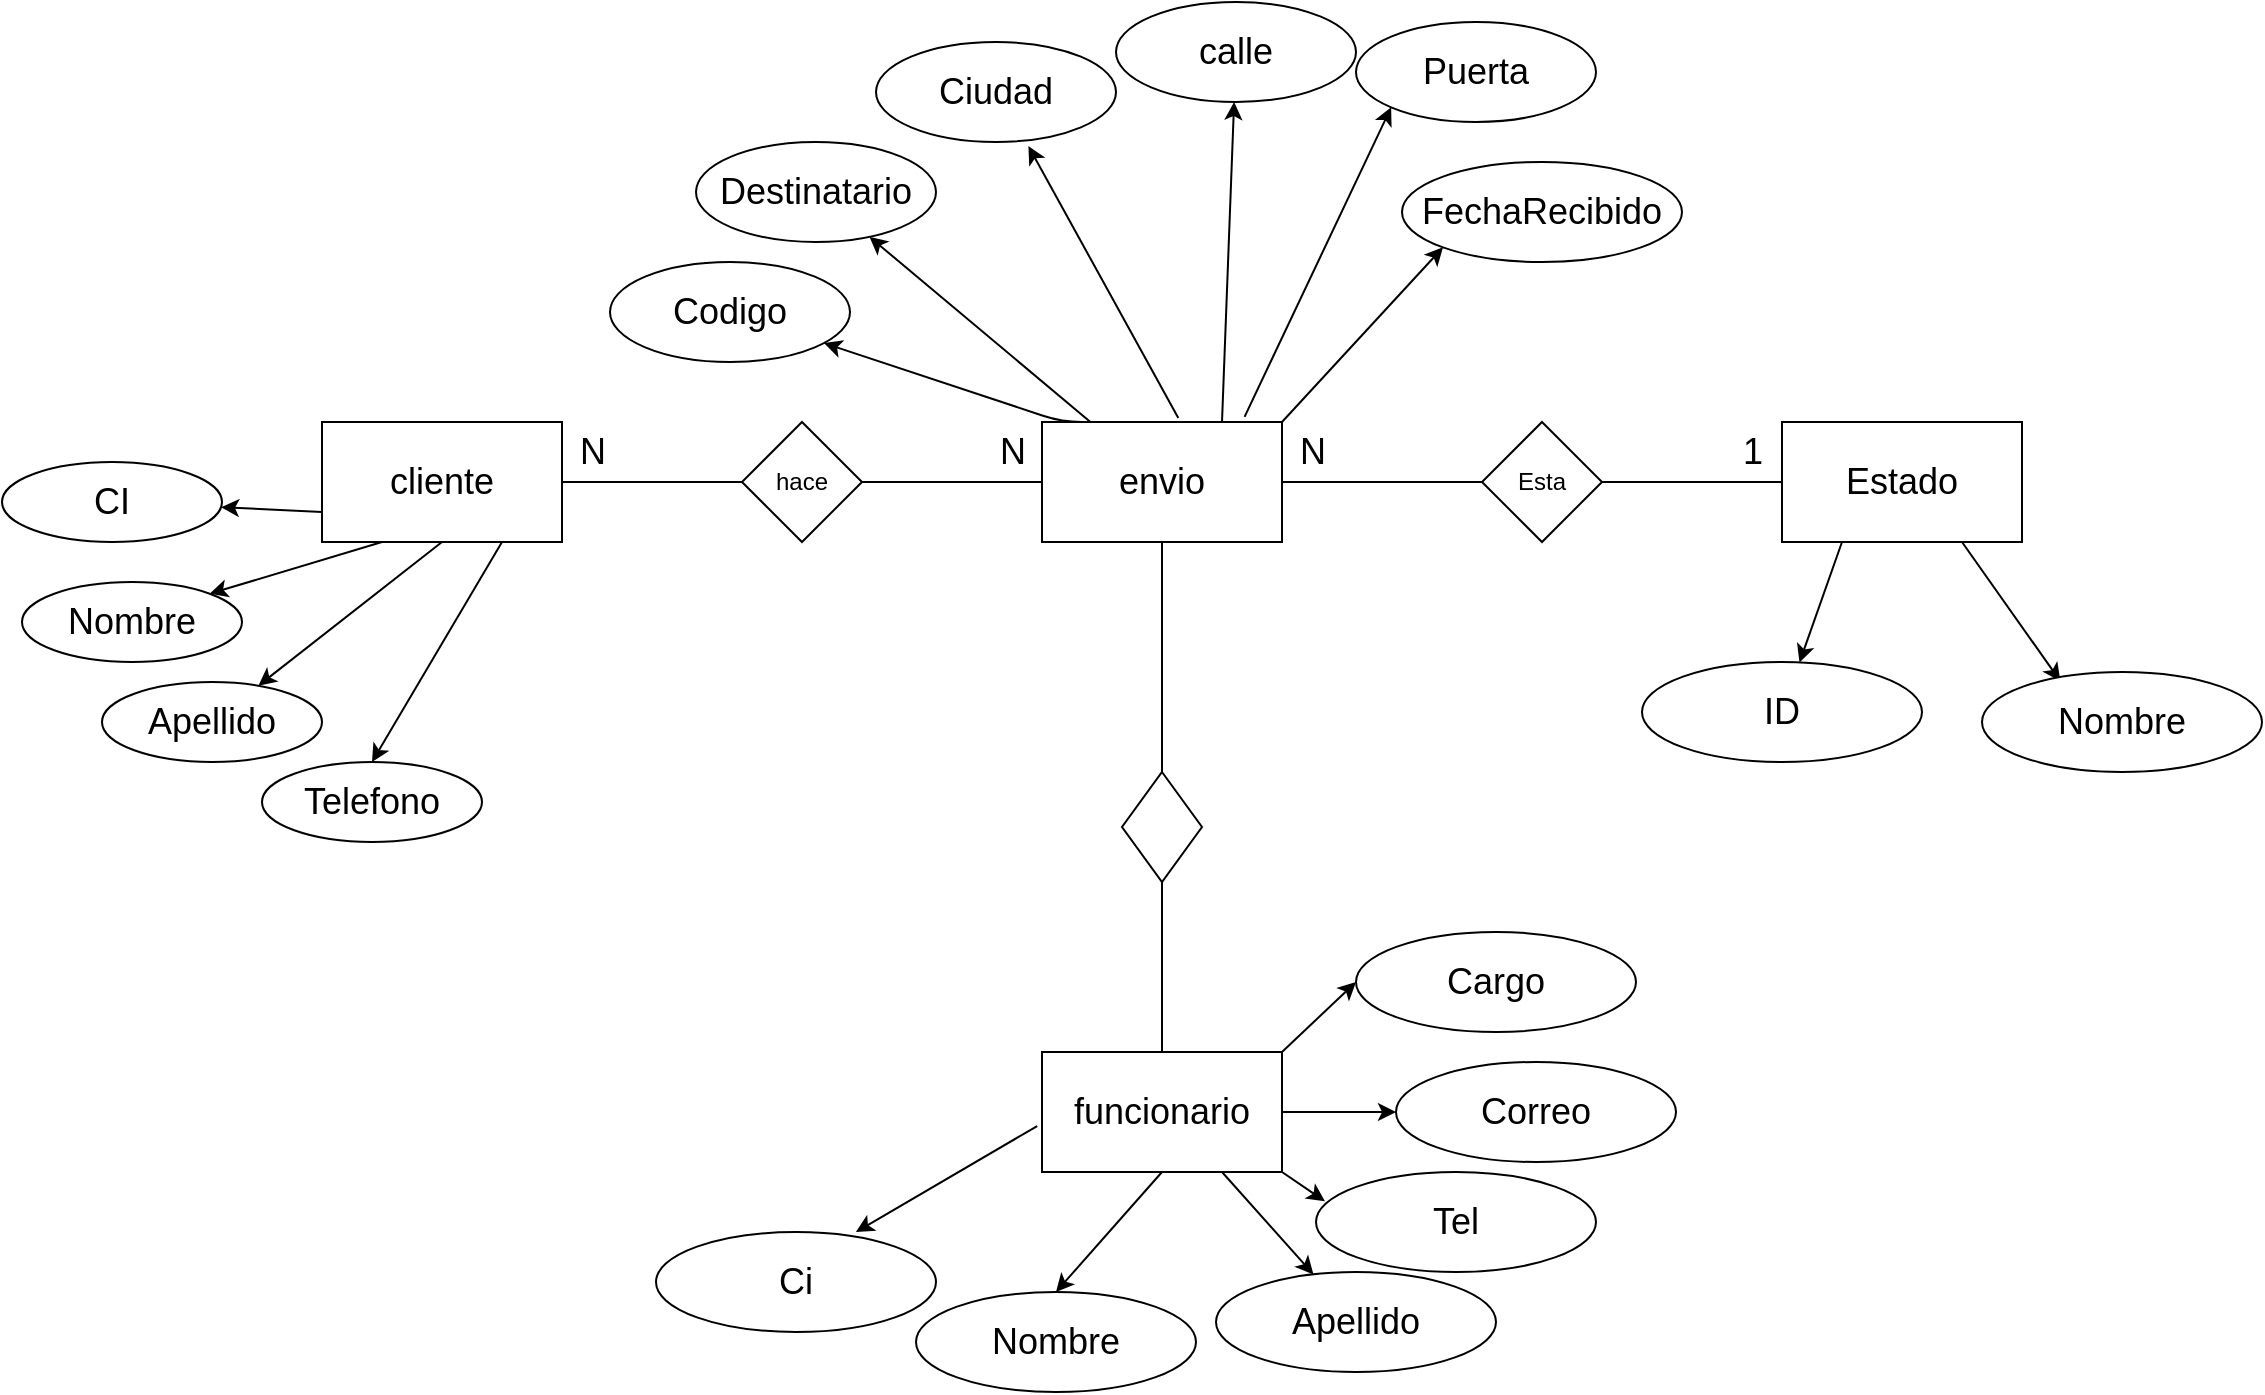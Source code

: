 <mxfile>
    <diagram id="PpOpDed-Cj3VtkSKyzxm" name="Página-1">
        <mxGraphModel dx="1693" dy="707" grid="1" gridSize="10" guides="1" tooltips="1" connect="1" arrows="1" fold="1" page="1" pageScale="1" pageWidth="827" pageHeight="1169" math="0" shadow="0">
            <root>
                <mxCell id="0"/>
                <mxCell id="1" parent="0"/>
                <mxCell id="36" style="edgeStyle=none;html=1;exitX=0.25;exitY=1;exitDx=0;exitDy=0;fontSize=18;entryX=1;entryY=0;entryDx=0;entryDy=0;" parent="1" source="15" target="39" edge="1">
                    <mxGeometry relative="1" as="geometry">
                        <mxPoint x="150" y="460" as="targetPoint"/>
                    </mxGeometry>
                </mxCell>
                <mxCell id="37" style="edgeStyle=none;html=1;exitX=0;exitY=0.75;exitDx=0;exitDy=0;fontSize=18;" parent="1" source="15" target="38" edge="1">
                    <mxGeometry relative="1" as="geometry">
                        <mxPoint x="100" y="400" as="targetPoint"/>
                    </mxGeometry>
                </mxCell>
                <mxCell id="40" style="edgeStyle=none;html=1;exitX=0.5;exitY=1;exitDx=0;exitDy=0;fontSize=18;" parent="1" source="15" target="41" edge="1">
                    <mxGeometry relative="1" as="geometry">
                        <mxPoint x="190" y="490" as="targetPoint"/>
                    </mxGeometry>
                </mxCell>
                <mxCell id="43" style="edgeStyle=none;html=1;exitX=0.75;exitY=1;exitDx=0;exitDy=0;entryX=0.5;entryY=0;entryDx=0;entryDy=0;fontSize=18;" parent="1" source="15" target="42" edge="1">
                    <mxGeometry relative="1" as="geometry"/>
                </mxCell>
                <mxCell id="15" value="&lt;font style=&quot;font-size: 18px&quot;&gt;cliente&lt;/font&gt;" style="rounded=0;whiteSpace=wrap;html=1;" parent="1" vertex="1">
                    <mxGeometry x="150" y="330" width="120" height="60" as="geometry"/>
                </mxCell>
                <mxCell id="16" value="" style="endArrow=none;html=1;exitX=1;exitY=0.5;exitDx=0;exitDy=0;startArrow=none;" parent="1" source="17" edge="1">
                    <mxGeometry width="50" height="50" relative="1" as="geometry">
                        <mxPoint x="570" y="430" as="sourcePoint"/>
                        <mxPoint x="510" y="360" as="targetPoint"/>
                    </mxGeometry>
                </mxCell>
                <mxCell id="44" style="edgeStyle=none;html=1;fontSize=18;" parent="1" source="19" target="47" edge="1">
                    <mxGeometry relative="1" as="geometry">
                        <mxPoint x="480" y="260" as="targetPoint"/>
                    </mxGeometry>
                </mxCell>
                <mxCell id="45" style="edgeStyle=none;html=1;exitX=0.25;exitY=0;exitDx=0;exitDy=0;fontSize=18;" parent="1" source="19" target="46" edge="1">
                    <mxGeometry relative="1" as="geometry">
                        <mxPoint x="310" y="260" as="targetPoint"/>
                        <Array as="points">
                            <mxPoint x="520" y="330"/>
                        </Array>
                    </mxGeometry>
                </mxCell>
                <mxCell id="17" value="hace" style="rhombus;whiteSpace=wrap;html=1;" parent="1" vertex="1">
                    <mxGeometry x="360" y="330" width="60" height="60" as="geometry"/>
                </mxCell>
                <mxCell id="18" value="" style="endArrow=none;html=1;exitX=1;exitY=0.5;exitDx=0;exitDy=0;" parent="1" source="15" target="17" edge="1">
                    <mxGeometry width="50" height="50" relative="1" as="geometry">
                        <mxPoint x="270" y="360" as="sourcePoint"/>
                        <mxPoint x="510" y="360" as="targetPoint"/>
                    </mxGeometry>
                </mxCell>
                <mxCell id="49" style="edgeStyle=none;html=1;exitX=0.568;exitY=-0.033;exitDx=0;exitDy=0;entryX=0.635;entryY=1.04;entryDx=0;entryDy=0;fontSize=18;exitPerimeter=0;entryPerimeter=0;" parent="1" source="19" target="48" edge="1">
                    <mxGeometry relative="1" as="geometry"/>
                </mxCell>
                <mxCell id="51" style="edgeStyle=none;html=1;exitX=0.75;exitY=0;exitDx=0;exitDy=0;fontSize=18;" parent="1" source="19" target="50" edge="1">
                    <mxGeometry relative="1" as="geometry"/>
                </mxCell>
                <mxCell id="52" style="edgeStyle=none;html=1;exitX=0.844;exitY=-0.043;exitDx=0;exitDy=0;fontSize=18;entryX=0;entryY=1;entryDx=0;entryDy=0;exitPerimeter=0;" parent="1" source="19" target="53" edge="1">
                    <mxGeometry relative="1" as="geometry">
                        <mxPoint x="730" y="240" as="targetPoint"/>
                    </mxGeometry>
                </mxCell>
                <mxCell id="55" style="edgeStyle=none;html=1;exitX=1;exitY=0;exitDx=0;exitDy=0;fontSize=18;entryX=0;entryY=1;entryDx=0;entryDy=0;" parent="1" source="19" target="56" edge="1">
                    <mxGeometry relative="1" as="geometry">
                        <mxPoint x="760" y="230" as="targetPoint"/>
                    </mxGeometry>
                </mxCell>
                <mxCell id="19" value="&lt;font style=&quot;font-size: 18px&quot;&gt;envio&lt;/font&gt;" style="rounded=0;whiteSpace=wrap;html=1;" parent="1" vertex="1">
                    <mxGeometry x="510" y="330" width="120" height="60" as="geometry"/>
                </mxCell>
                <mxCell id="20" value="" style="endArrow=none;html=1;exitX=1;exitY=0.5;exitDx=0;exitDy=0;startArrow=none;" parent="1" source="22" edge="1">
                    <mxGeometry width="50" height="50" relative="1" as="geometry">
                        <mxPoint x="810" y="420" as="sourcePoint"/>
                        <mxPoint x="880" y="360" as="targetPoint"/>
                    </mxGeometry>
                </mxCell>
                <mxCell id="57" style="edgeStyle=none;html=1;exitX=0.25;exitY=1;exitDx=0;exitDy=0;fontSize=18;" parent="1" source="21" target="60" edge="1">
                    <mxGeometry relative="1" as="geometry">
                        <mxPoint x="900" y="460" as="targetPoint"/>
                    </mxGeometry>
                </mxCell>
                <mxCell id="58" style="edgeStyle=none;html=1;exitX=0.75;exitY=1;exitDx=0;exitDy=0;fontSize=18;entryX=0.28;entryY=0.093;entryDx=0;entryDy=0;entryPerimeter=0;" parent="1" source="21" target="61" edge="1">
                    <mxGeometry relative="1" as="geometry">
                        <mxPoint x="1050" y="440" as="targetPoint"/>
                    </mxGeometry>
                </mxCell>
                <mxCell id="21" value="&lt;font style=&quot;font-size: 18px&quot;&gt;Estado&lt;/font&gt;" style="rounded=0;whiteSpace=wrap;html=1;" parent="1" vertex="1">
                    <mxGeometry x="880" y="330" width="120" height="60" as="geometry"/>
                </mxCell>
                <mxCell id="22" value="Esta" style="rhombus;whiteSpace=wrap;html=1;" parent="1" vertex="1">
                    <mxGeometry x="730" y="330" width="60" height="60" as="geometry"/>
                </mxCell>
                <mxCell id="23" value="" style="endArrow=none;html=1;exitX=1;exitY=0.5;exitDx=0;exitDy=0;" parent="1" source="19" target="22" edge="1">
                    <mxGeometry width="50" height="50" relative="1" as="geometry">
                        <mxPoint x="630" y="360" as="sourcePoint"/>
                        <mxPoint x="880" y="360" as="targetPoint"/>
                    </mxGeometry>
                </mxCell>
                <mxCell id="67" style="edgeStyle=none;html=1;exitX=-0.02;exitY=0.617;exitDx=0;exitDy=0;fontSize=18;entryX=0.714;entryY=0;entryDx=0;entryDy=0;entryPerimeter=0;exitPerimeter=0;" parent="1" source="35" target="68" edge="1">
                    <mxGeometry relative="1" as="geometry">
                        <mxPoint x="497" y="775" as="targetPoint"/>
                    </mxGeometry>
                </mxCell>
                <mxCell id="69" style="edgeStyle=none;html=1;exitX=0.5;exitY=1;exitDx=0;exitDy=0;fontSize=18;entryX=0.5;entryY=0;entryDx=0;entryDy=0;" parent="1" source="35" target="70" edge="1">
                    <mxGeometry relative="1" as="geometry">
                        <mxPoint x="567" y="805" as="targetPoint"/>
                    </mxGeometry>
                </mxCell>
                <mxCell id="72" style="edgeStyle=none;html=1;exitX=0.75;exitY=1;exitDx=0;exitDy=0;fontSize=18;" parent="1" source="35" target="71" edge="1">
                    <mxGeometry relative="1" as="geometry"/>
                </mxCell>
                <mxCell id="74" style="edgeStyle=none;html=1;exitX=1;exitY=1;exitDx=0;exitDy=0;entryX=0.032;entryY=0.293;entryDx=0;entryDy=0;entryPerimeter=0;fontSize=18;" parent="1" source="35" target="73" edge="1">
                    <mxGeometry relative="1" as="geometry"/>
                </mxCell>
                <mxCell id="75" style="edgeStyle=none;html=1;exitX=1;exitY=0.5;exitDx=0;exitDy=0;fontSize=18;entryX=0;entryY=0.5;entryDx=0;entryDy=0;" parent="1" source="35" target="76" edge="1">
                    <mxGeometry relative="1" as="geometry">
                        <mxPoint x="687" y="685" as="targetPoint"/>
                    </mxGeometry>
                </mxCell>
                <mxCell id="77" style="edgeStyle=none;html=1;exitX=1;exitY=0;exitDx=0;exitDy=0;fontSize=18;entryX=0;entryY=0.5;entryDx=0;entryDy=0;" parent="1" source="35" target="78" edge="1">
                    <mxGeometry relative="1" as="geometry">
                        <mxPoint x="657" y="615" as="targetPoint"/>
                    </mxGeometry>
                </mxCell>
                <mxCell id="35" value="&lt;font style=&quot;font-size: 18px&quot;&gt;funcionario&lt;/font&gt;" style="rounded=0;whiteSpace=wrap;html=1;" parent="1" vertex="1">
                    <mxGeometry x="510" y="645" width="120" height="60" as="geometry"/>
                </mxCell>
                <mxCell id="38" value="CI" style="ellipse;whiteSpace=wrap;html=1;fontSize=18;" parent="1" vertex="1">
                    <mxGeometry x="-10" y="350" width="110" height="40" as="geometry"/>
                </mxCell>
                <mxCell id="39" value="Nombre" style="ellipse;whiteSpace=wrap;html=1;fontSize=18;" parent="1" vertex="1">
                    <mxGeometry y="410" width="110" height="40" as="geometry"/>
                </mxCell>
                <mxCell id="41" value="Apellido" style="ellipse;whiteSpace=wrap;html=1;fontSize=18;" parent="1" vertex="1">
                    <mxGeometry x="40" y="460" width="110" height="40" as="geometry"/>
                </mxCell>
                <mxCell id="42" value="Telefono" style="ellipse;whiteSpace=wrap;html=1;fontSize=18;" parent="1" vertex="1">
                    <mxGeometry x="120" y="500" width="110" height="40" as="geometry"/>
                </mxCell>
                <mxCell id="46" value="Codigo" style="ellipse;whiteSpace=wrap;html=1;fontSize=18;" parent="1" vertex="1">
                    <mxGeometry x="294" y="250" width="120" height="50" as="geometry"/>
                </mxCell>
                <mxCell id="47" value="Destinatario" style="ellipse;whiteSpace=wrap;html=1;fontSize=18;" parent="1" vertex="1">
                    <mxGeometry x="337" y="190" width="120" height="50" as="geometry"/>
                </mxCell>
                <mxCell id="48" value="Ciudad" style="ellipse;whiteSpace=wrap;html=1;fontSize=18;" parent="1" vertex="1">
                    <mxGeometry x="427" y="140" width="120" height="50" as="geometry"/>
                </mxCell>
                <mxCell id="50" value="calle" style="ellipse;whiteSpace=wrap;html=1;fontSize=18;" parent="1" vertex="1">
                    <mxGeometry x="547" y="120" width="120" height="50" as="geometry"/>
                </mxCell>
                <mxCell id="53" value="Puerta" style="ellipse;whiteSpace=wrap;html=1;fontSize=18;" parent="1" vertex="1">
                    <mxGeometry x="667" y="130" width="120" height="50" as="geometry"/>
                </mxCell>
                <mxCell id="56" value="FechaRecibido" style="ellipse;whiteSpace=wrap;html=1;fontSize=18;" parent="1" vertex="1">
                    <mxGeometry x="690" y="200" width="140" height="50" as="geometry"/>
                </mxCell>
                <mxCell id="60" value="ID" style="ellipse;whiteSpace=wrap;html=1;fontSize=18;" parent="1" vertex="1">
                    <mxGeometry x="810" y="450" width="140" height="50" as="geometry"/>
                </mxCell>
                <mxCell id="61" value="Nombre" style="ellipse;whiteSpace=wrap;html=1;fontSize=18;" parent="1" vertex="1">
                    <mxGeometry x="980" y="455" width="140" height="50" as="geometry"/>
                </mxCell>
                <mxCell id="62" value="N" style="text;html=1;align=center;verticalAlign=middle;resizable=0;points=[];autosize=1;strokeColor=none;fillColor=none;fontSize=18;" parent="1" vertex="1">
                    <mxGeometry x="270" y="330" width="30" height="30" as="geometry"/>
                </mxCell>
                <mxCell id="63" value="N" style="text;html=1;align=center;verticalAlign=middle;resizable=0;points=[];autosize=1;strokeColor=none;fillColor=none;fontSize=18;" parent="1" vertex="1">
                    <mxGeometry x="480" y="330" width="30" height="30" as="geometry"/>
                </mxCell>
                <mxCell id="65" value="N" style="text;html=1;align=center;verticalAlign=middle;resizable=0;points=[];autosize=1;strokeColor=none;fillColor=none;fontSize=18;" parent="1" vertex="1">
                    <mxGeometry x="630" y="330" width="30" height="30" as="geometry"/>
                </mxCell>
                <mxCell id="66" value="1" style="text;html=1;align=center;verticalAlign=middle;resizable=0;points=[];autosize=1;strokeColor=none;fillColor=none;fontSize=18;" parent="1" vertex="1">
                    <mxGeometry x="850" y="330" width="30" height="30" as="geometry"/>
                </mxCell>
                <mxCell id="68" value="Ci" style="ellipse;whiteSpace=wrap;html=1;fontSize=18;" parent="1" vertex="1">
                    <mxGeometry x="317" y="735" width="140" height="50" as="geometry"/>
                </mxCell>
                <mxCell id="70" value="Nombre" style="ellipse;whiteSpace=wrap;html=1;fontSize=18;" parent="1" vertex="1">
                    <mxGeometry x="447" y="765" width="140" height="50" as="geometry"/>
                </mxCell>
                <mxCell id="71" value="Apellido" style="ellipse;whiteSpace=wrap;html=1;fontSize=18;" parent="1" vertex="1">
                    <mxGeometry x="597" y="755" width="140" height="50" as="geometry"/>
                </mxCell>
                <mxCell id="73" value="Tel" style="ellipse;whiteSpace=wrap;html=1;fontSize=18;" parent="1" vertex="1">
                    <mxGeometry x="647" y="705" width="140" height="50" as="geometry"/>
                </mxCell>
                <mxCell id="76" value="Correo" style="ellipse;whiteSpace=wrap;html=1;fontSize=18;" parent="1" vertex="1">
                    <mxGeometry x="687" y="650" width="140" height="50" as="geometry"/>
                </mxCell>
                <mxCell id="78" value="Cargo" style="ellipse;whiteSpace=wrap;html=1;fontSize=18;" parent="1" vertex="1">
                    <mxGeometry x="667" y="585" width="140" height="50" as="geometry"/>
                </mxCell>
                <mxCell id="81" value="" style="rhombus;whiteSpace=wrap;html=1;" vertex="1" parent="1">
                    <mxGeometry x="550" y="505" width="40" height="55" as="geometry"/>
                </mxCell>
                <mxCell id="82" value="" style="edgeStyle=none;html=1;entryX=0.5;entryY=0;entryDx=0;entryDy=0;endArrow=none;exitX=0.5;exitY=1;exitDx=0;exitDy=0;" edge="1" parent="1" source="19" target="81">
                    <mxGeometry relative="1" as="geometry">
                        <mxPoint x="570" y="645" as="targetPoint"/>
                        <mxPoint x="567" y="390" as="sourcePoint"/>
                    </mxGeometry>
                </mxCell>
                <mxCell id="83" value="" style="endArrow=none;html=1;entryX=0.5;entryY=1;entryDx=0;entryDy=0;exitX=0.5;exitY=0;exitDx=0;exitDy=0;" edge="1" parent="1" source="35" target="81">
                    <mxGeometry width="50" height="50" relative="1" as="geometry">
                        <mxPoint x="547" y="570" as="sourcePoint"/>
                        <mxPoint x="597" y="520" as="targetPoint"/>
                    </mxGeometry>
                </mxCell>
            </root>
        </mxGraphModel>
    </diagram>
</mxfile>